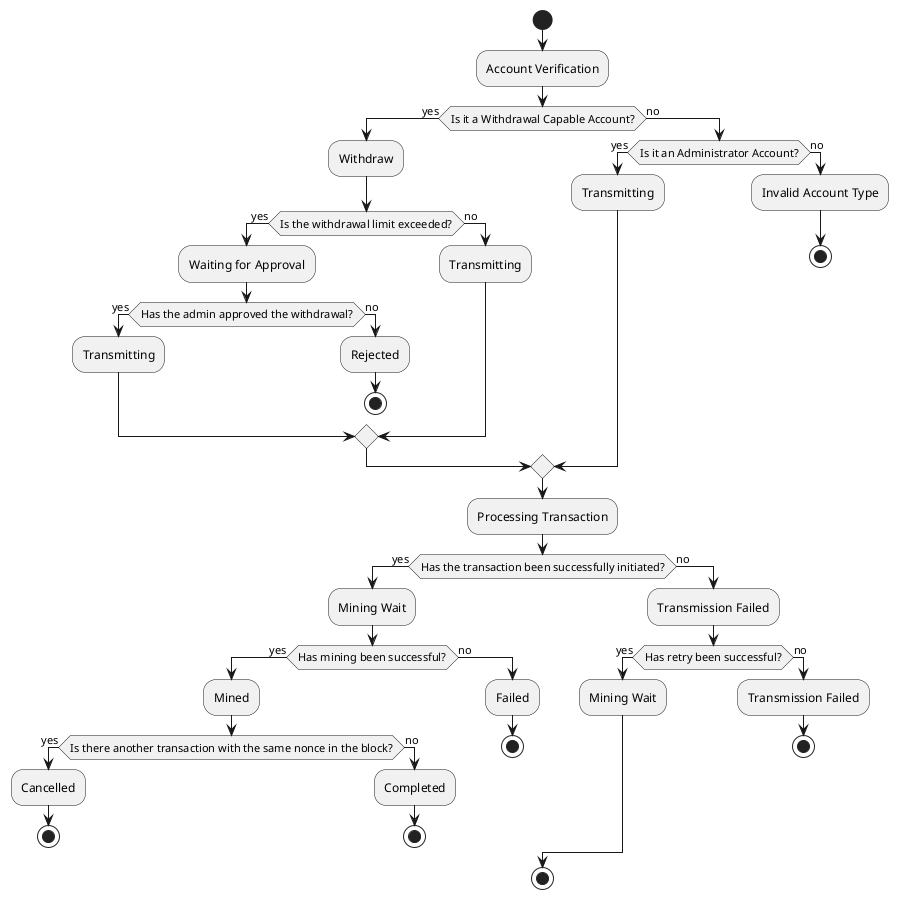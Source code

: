 @startuml

start

:Account Verification;

if (Is it a Withdrawal Capable Account?) then (yes)
    :Withdraw;
    if (Is the withdrawal limit exceeded?) then (yes)
        :Waiting for Approval;
        if (Has the admin approved the withdrawal?) then (yes)
            :Transmitting;
        else (no)
            :Rejected;
            stop
        endif
    else (no)
        :Transmitting;
    endif
else (no)
    if (Is it an Administrator Account?) then (yes)
        :Transmitting;
    else (no)
        :Invalid Account Type;
        stop
    endif
endif

:Processing Transaction;
if (Has the transaction been successfully initiated?) then (yes)
    :Mining Wait;
    if (Has mining been successful?) then (yes)
        :Mined;
        if (Is there another transaction with the same nonce in the block?) then (yes)
            :Cancelled;
            stop
        else (no)
            :Completed;
            stop
        endif
    else (no)
        :Failed;
        stop
    endif
else (no)
    :Transmission Failed;
    if (Has retry been successful?) then (yes)
        :Mining Wait;
    else (no)
        :Transmission Failed;
        stop
    endif
endif

stop

@enduml
